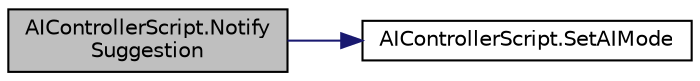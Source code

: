 digraph "AIControllerScript.NotifySuggestion"
{
 // LATEX_PDF_SIZE
  edge [fontname="Helvetica",fontsize="10",labelfontname="Helvetica",labelfontsize="10"];
  node [fontname="Helvetica",fontsize="10",shape=record];
  rankdir="LR";
  Node1 [label="AIControllerScript.Notify\lSuggestion",height=0.2,width=0.4,color="black", fillcolor="grey75", style="filled", fontcolor="black",tooltip="for the round manager to notify that another player finished picking a card to show"];
  Node1 -> Node2 [color="midnightblue",fontsize="10",style="solid",fontname="Helvetica"];
  Node2 [label="AIControllerScript.SetAIMode",height=0.2,width=0.4,color="black", fillcolor="white", style="filled",URL="$class_a_i_controller_script.html#aaee909cd0f0ffdedd8d8425607d7ccb5",tooltip="to set the AI's mode"];
}
